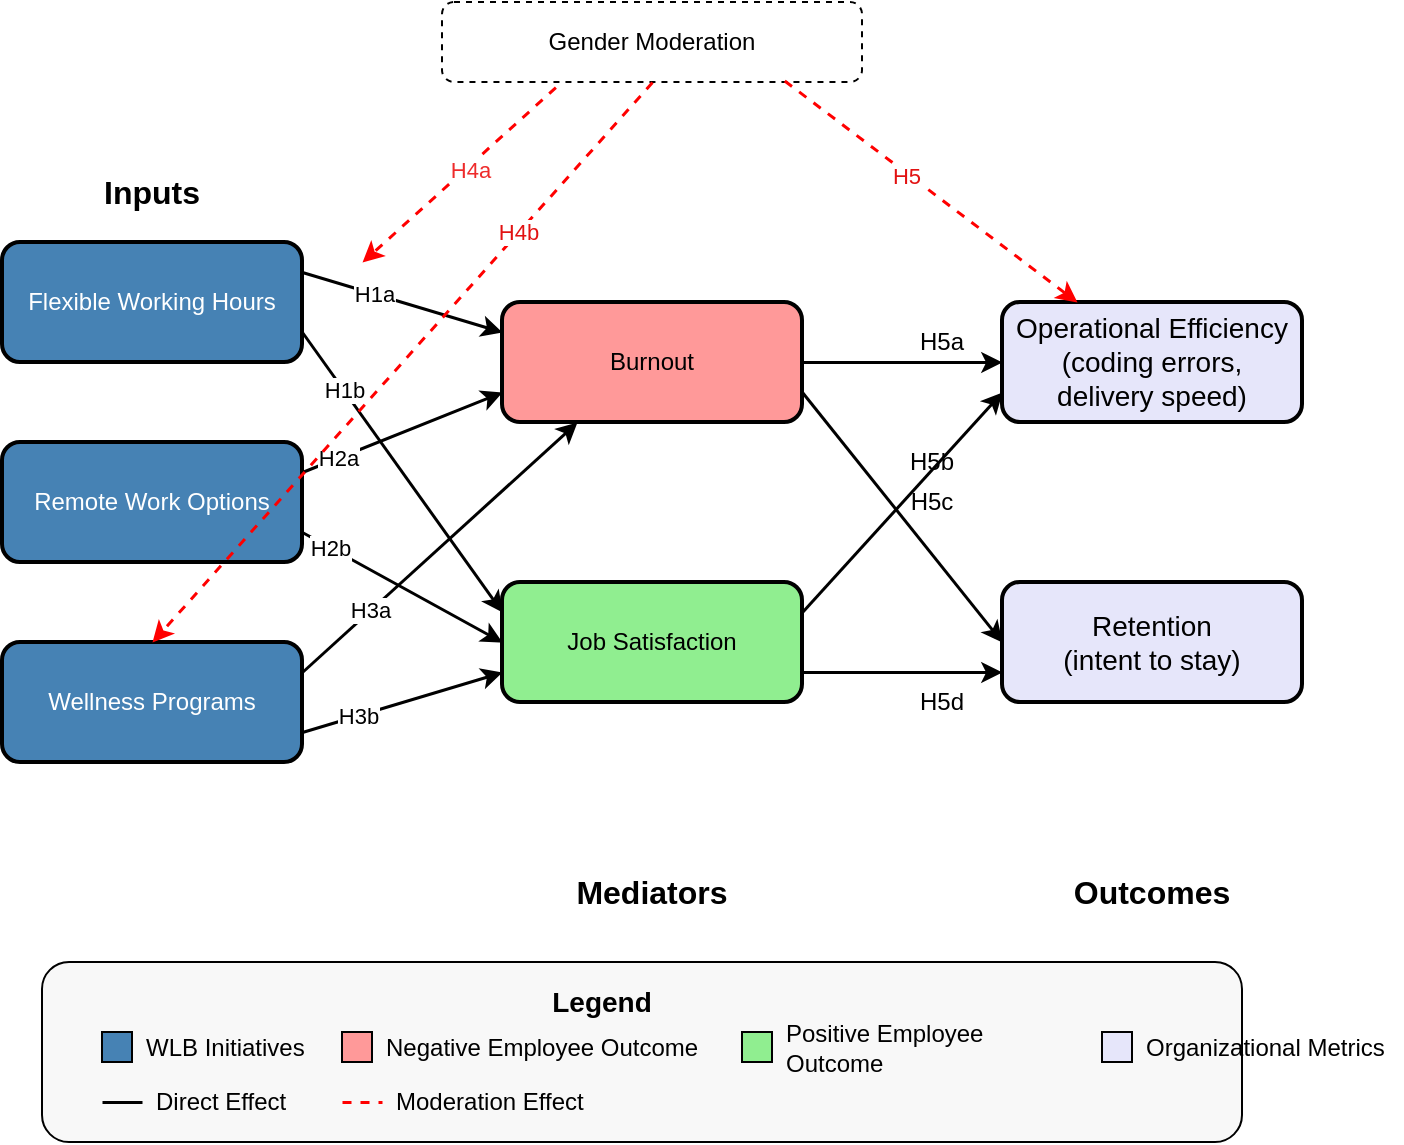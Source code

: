 <mxfile version="26.1.3">
  <diagram name="Work-Life Balance Initiatives Conceptual Model" id="J_pW7Pdx2sPQsrdDxJ0A">
    <mxGraphModel dx="1055" dy="559" grid="1" gridSize="10" guides="1" tooltips="1" connect="1" arrows="1" fold="1" page="1" pageScale="1" pageWidth="1169" pageHeight="827" math="0" shadow="0">
      <root>
        <mxCell id="0" />
        <mxCell id="1" parent="0" />
        <mxCell id="mKm7KI8KSEGcFYa6v3Hf-3" value="Flexible Working Hours" style="rounded=1;whiteSpace=wrap;html=1;fillColor=#4682B4;strokeColor=#000000;strokeWidth=2;fontColor=#FFFFFF;" parent="1" vertex="1">
          <mxGeometry x="100" y="140" width="150" height="60" as="geometry" />
        </mxCell>
        <mxCell id="mKm7KI8KSEGcFYa6v3Hf-4" value="Remote Work Options" style="rounded=1;whiteSpace=wrap;html=1;fillColor=#4682B4;strokeColor=#000000;strokeWidth=2;fontColor=#FFFFFF;" parent="1" vertex="1">
          <mxGeometry x="100" y="240" width="150" height="60" as="geometry" />
        </mxCell>
        <mxCell id="mKm7KI8KSEGcFYa6v3Hf-5" value="Wellness Programs" style="rounded=1;whiteSpace=wrap;html=1;fillColor=#4682B4;strokeColor=#000000;strokeWidth=2;fontColor=#FFFFFF;" parent="1" vertex="1">
          <mxGeometry x="100" y="340" width="150" height="60" as="geometry" />
        </mxCell>
        <mxCell id="mKm7KI8KSEGcFYa6v3Hf-6" value="Burnout" style="rounded=1;whiteSpace=wrap;html=1;fillColor=#FF9999;strokeColor=#000000;strokeWidth=2;" parent="1" vertex="1">
          <mxGeometry x="350" y="170" width="150" height="60" as="geometry" />
        </mxCell>
        <mxCell id="mKm7KI8KSEGcFYa6v3Hf-7" value="Job Satisfaction" style="rounded=1;whiteSpace=wrap;html=1;fillColor=#90EE90;strokeColor=#000000;strokeWidth=2;" parent="1" vertex="1">
          <mxGeometry x="350" y="310" width="150" height="60" as="geometry" />
        </mxCell>
        <mxCell id="mKm7KI8KSEGcFYa6v3Hf-8" value="Operational Efficiency&#xa;(coding errors, delivery speed)" style="rounded=1;whiteSpace=wrap;html=1;fillColor=#E6E6FA;strokeColor=#000000;strokeWidth=2;fontSize=14;spacingTop=0;spacing=5;verticalAlign=middle;" parent="1" vertex="1">
          <mxGeometry x="600" y="170" width="150" height="60" as="geometry" />
        </mxCell>
        <mxCell id="mKm7KI8KSEGcFYa6v3Hf-9" value="Retention&#xa;(intent to stay)" style="rounded=1;whiteSpace=wrap;html=1;fillColor=#E6E6FA;strokeColor=#000000;strokeWidth=2;fontSize=14;spacingTop=0;spacing=5;verticalAlign=middle;" parent="1" vertex="1">
          <mxGeometry x="600" y="310" width="150" height="60" as="geometry" />
        </mxCell>
        <mxCell id="mKm7KI8KSEGcFYa6v3Hf-10" value="Gender Moderation" style="rounded=1;whiteSpace=wrap;html=1;fillColor=none;strokeColor=#000000;strokeWidth=1;dashed=1;" parent="1" vertex="1">
          <mxGeometry x="320" y="20" width="210" height="40" as="geometry" />
        </mxCell>
        <mxCell id="mKm7KI8KSEGcFYa6v3Hf-11" value="Inputs" style="text;html=1;strokeColor=none;fillColor=none;align=center;verticalAlign=middle;whiteSpace=wrap;rounded=0;fontSize=16;fontStyle=1" parent="1" vertex="1">
          <mxGeometry x="125" y="100" width="100" height="30" as="geometry" />
        </mxCell>
        <mxCell id="mKm7KI8KSEGcFYa6v3Hf-12" value="Mediators" style="text;html=1;strokeColor=none;fillColor=none;align=center;verticalAlign=middle;whiteSpace=wrap;rounded=0;fontSize=16;fontStyle=1" parent="1" vertex="1">
          <mxGeometry x="375" y="450" width="100" height="30" as="geometry" />
        </mxCell>
        <mxCell id="mKm7KI8KSEGcFYa6v3Hf-13" value="Outcomes" style="text;html=1;strokeColor=none;fillColor=none;align=center;verticalAlign=middle;whiteSpace=wrap;rounded=0;fontSize=16;fontStyle=1" parent="1" vertex="1">
          <mxGeometry x="625" y="450" width="100" height="30" as="geometry" />
        </mxCell>
        <mxCell id="mKm7KI8KSEGcFYa6v3Hf-14" value="" style="rounded=1;whiteSpace=wrap;html=1;fillColor=#F8F8F8;strokeColor=#000000;strokeWidth=1;" parent="1" vertex="1">
          <mxGeometry x="120" y="500" width="600" height="90" as="geometry" />
        </mxCell>
        <mxCell id="mKm7KI8KSEGcFYa6v3Hf-15" value="Legend" style="text;html=1;strokeColor=none;fillColor=none;align=center;verticalAlign=middle;whiteSpace=wrap;rounded=0;fontSize=14;fontStyle=1" parent="1" vertex="1">
          <mxGeometry x="350" y="510" width="100" height="20" as="geometry" />
        </mxCell>
        <mxCell id="mKm7KI8KSEGcFYa6v3Hf-16" value="" style="whiteSpace=wrap;html=1;aspect=fixed;fillColor=#4682B4;" parent="1" vertex="1">
          <mxGeometry x="150" y="535" width="15" height="15" as="geometry" />
        </mxCell>
        <mxCell id="mKm7KI8KSEGcFYa6v3Hf-17" value="WLB Initiatives" style="text;html=1;strokeColor=none;fillColor=none;align=left;verticalAlign=middle;whiteSpace=wrap;rounded=0;fontSize=12;" parent="1" vertex="1">
          <mxGeometry x="170" y="535" width="100" height="15" as="geometry" />
        </mxCell>
        <mxCell id="mKm7KI8KSEGcFYa6v3Hf-18" value="" style="whiteSpace=wrap;html=1;aspect=fixed;fillColor=#FF9999;" parent="1" vertex="1">
          <mxGeometry x="270" y="535" width="15" height="15" as="geometry" />
        </mxCell>
        <mxCell id="mKm7KI8KSEGcFYa6v3Hf-19" value="Negative Employee Outcome" style="text;html=1;strokeColor=none;fillColor=none;align=left;verticalAlign=middle;whiteSpace=wrap;rounded=0;fontSize=12;" parent="1" vertex="1">
          <mxGeometry x="290" y="535" width="160" height="15" as="geometry" />
        </mxCell>
        <mxCell id="mKm7KI8KSEGcFYa6v3Hf-20" value="" style="whiteSpace=wrap;html=1;aspect=fixed;fillColor=#90EE90;" parent="1" vertex="1">
          <mxGeometry x="470" y="535" width="15" height="15" as="geometry" />
        </mxCell>
        <mxCell id="mKm7KI8KSEGcFYa6v3Hf-21" value="Positive Employee Outcome" style="text;html=1;strokeColor=none;fillColor=none;align=left;verticalAlign=middle;whiteSpace=wrap;rounded=0;fontSize=12;" parent="1" vertex="1">
          <mxGeometry x="490" y="535" width="150" height="15" as="geometry" />
        </mxCell>
        <mxCell id="mKm7KI8KSEGcFYa6v3Hf-22" value="" style="whiteSpace=wrap;html=1;aspect=fixed;fillColor=#E6E6FA;" parent="1" vertex="1">
          <mxGeometry x="650" y="535" width="15" height="15" as="geometry" />
        </mxCell>
        <mxCell id="mKm7KI8KSEGcFYa6v3Hf-23" value="Organizational Metrics" style="text;html=1;strokeColor=none;fillColor=none;align=left;verticalAlign=middle;whiteSpace=wrap;rounded=0;fontSize=12;" parent="1" vertex="1">
          <mxGeometry x="670" y="535" width="130" height="15" as="geometry" />
        </mxCell>
        <mxCell id="mKm7KI8KSEGcFYa6v3Hf-24" value="" style="endArrow=none;html=1;rounded=0;strokeWidth=1.5;strokeColor=#000000;" parent="1" edge="1">
          <mxGeometry width="50" height="50" relative="1" as="geometry">
            <mxPoint x="150" y="570" as="sourcePoint" />
            <mxPoint x="170" y="570" as="targetPoint" />
          </mxGeometry>
        </mxCell>
        <mxCell id="mKm7KI8KSEGcFYa6v3Hf-25" value="Direct Effect" style="text;html=1;strokeColor=none;fillColor=none;align=left;verticalAlign=middle;whiteSpace=wrap;rounded=0;fontSize=12;" parent="1" vertex="1">
          <mxGeometry x="175" y="562" width="90" height="15" as="geometry" />
        </mxCell>
        <mxCell id="mKm7KI8KSEGcFYa6v3Hf-26" value="" style="endArrow=none;html=1;rounded=0;strokeWidth=1.5;strokeColor=#FF0000;dashed=1;" parent="1" edge="1">
          <mxGeometry width="50" height="50" relative="1" as="geometry">
            <mxPoint x="270" y="570" as="sourcePoint" />
            <mxPoint x="290" y="570" as="targetPoint" />
          </mxGeometry>
        </mxCell>
        <mxCell id="mKm7KI8KSEGcFYa6v3Hf-27" value="Moderation Effect" style="text;html=1;strokeColor=none;fillColor=none;align=left;verticalAlign=middle;whiteSpace=wrap;rounded=0;fontSize=12;" parent="1" vertex="1">
          <mxGeometry x="295" y="562" width="110" height="15" as="geometry" />
        </mxCell>
        <mxCell id="mKm7KI8KSEGcFYa6v3Hf-28" style="rounded=0;orthogonalLoop=1;jettySize=auto;html=1;exitX=1;exitY=0.25;exitDx=0;exitDy=0;entryX=0;entryY=0.25;entryDx=0;entryDy=0;strokeWidth=1.5;" parent="1" source="mKm7KI8KSEGcFYa6v3Hf-3" target="mKm7KI8KSEGcFYa6v3Hf-6" edge="1">
          <mxGeometry relative="1" as="geometry" />
        </mxCell>
        <mxCell id="0uAmDwNBtl5gDcz5Dm2i-3" value="H1a" style="edgeLabel;html=1;align=center;verticalAlign=middle;resizable=0;points=[];" vertex="1" connectable="0" parent="mKm7KI8KSEGcFYa6v3Hf-28">
          <mxGeometry x="-0.29" relative="1" as="geometry">
            <mxPoint as="offset" />
          </mxGeometry>
        </mxCell>
        <mxCell id="mKm7KI8KSEGcFYa6v3Hf-30" style="rounded=0;orthogonalLoop=1;jettySize=auto;html=1;exitX=1;exitY=0.75;exitDx=0;exitDy=0;entryX=0;entryY=0.25;entryDx=0;entryDy=0;strokeWidth=1.5;" parent="1" source="mKm7KI8KSEGcFYa6v3Hf-3" target="mKm7KI8KSEGcFYa6v3Hf-7" edge="1">
          <mxGeometry relative="1" as="geometry" />
        </mxCell>
        <mxCell id="0uAmDwNBtl5gDcz5Dm2i-11" value="H1b" style="edgeLabel;html=1;align=center;verticalAlign=middle;resizable=0;points=[];" vertex="1" connectable="0" parent="mKm7KI8KSEGcFYa6v3Hf-30">
          <mxGeometry x="-0.593" relative="1" as="geometry">
            <mxPoint as="offset" />
          </mxGeometry>
        </mxCell>
        <mxCell id="mKm7KI8KSEGcFYa6v3Hf-32" style="rounded=0;orthogonalLoop=1;jettySize=auto;html=1;exitX=1;exitY=0.25;exitDx=0;exitDy=0;entryX=0;entryY=0.75;entryDx=0;entryDy=0;strokeWidth=1.5;" parent="1" source="mKm7KI8KSEGcFYa6v3Hf-4" target="mKm7KI8KSEGcFYa6v3Hf-6" edge="1">
          <mxGeometry relative="1" as="geometry" />
        </mxCell>
        <mxCell id="0uAmDwNBtl5gDcz5Dm2i-4" value="H2a" style="edgeLabel;html=1;align=center;verticalAlign=middle;resizable=0;points=[];" vertex="1" connectable="0" parent="mKm7KI8KSEGcFYa6v3Hf-32">
          <mxGeometry x="-0.635" relative="1" as="geometry">
            <mxPoint as="offset" />
          </mxGeometry>
        </mxCell>
        <mxCell id="mKm7KI8KSEGcFYa6v3Hf-34" style="rounded=0;orthogonalLoop=1;jettySize=auto;html=1;exitX=1;exitY=0.75;exitDx=0;exitDy=0;entryX=0;entryY=0.5;entryDx=0;entryDy=0;strokeWidth=1.5;" parent="1" source="mKm7KI8KSEGcFYa6v3Hf-4" target="mKm7KI8KSEGcFYa6v3Hf-7" edge="1">
          <mxGeometry relative="1" as="geometry" />
        </mxCell>
        <mxCell id="0uAmDwNBtl5gDcz5Dm2i-10" value="H2b" style="edgeLabel;html=1;align=center;verticalAlign=middle;resizable=0;points=[];" vertex="1" connectable="0" parent="mKm7KI8KSEGcFYa6v3Hf-34">
          <mxGeometry x="-0.721" relative="1" as="geometry">
            <mxPoint as="offset" />
          </mxGeometry>
        </mxCell>
        <mxCell id="mKm7KI8KSEGcFYa6v3Hf-36" style="rounded=0;orthogonalLoop=1;jettySize=auto;html=1;exitX=1;exitY=0.25;exitDx=0;exitDy=0;entryX=0.25;entryY=1;entryDx=0;entryDy=0;strokeWidth=1.5;" parent="1" source="mKm7KI8KSEGcFYa6v3Hf-5" target="mKm7KI8KSEGcFYa6v3Hf-6" edge="1">
          <mxGeometry relative="1" as="geometry" />
        </mxCell>
        <mxCell id="0uAmDwNBtl5gDcz5Dm2i-7" value="H3a" style="edgeLabel;html=1;align=center;verticalAlign=middle;resizable=0;points=[];" vertex="1" connectable="0" parent="mKm7KI8KSEGcFYa6v3Hf-36">
          <mxGeometry x="-0.507" relative="1" as="geometry">
            <mxPoint as="offset" />
          </mxGeometry>
        </mxCell>
        <mxCell id="mKm7KI8KSEGcFYa6v3Hf-38" style="rounded=0;orthogonalLoop=1;jettySize=auto;html=1;exitX=1;exitY=0.75;exitDx=0;exitDy=0;entryX=0;entryY=0.75;entryDx=0;entryDy=0;strokeWidth=1.5;" parent="1" source="mKm7KI8KSEGcFYa6v3Hf-5" target="mKm7KI8KSEGcFYa6v3Hf-7" edge="1">
          <mxGeometry relative="1" as="geometry" />
        </mxCell>
        <mxCell id="0uAmDwNBtl5gDcz5Dm2i-6" value="H3b" style="edgeLabel;html=1;align=center;verticalAlign=middle;resizable=0;points=[];" vertex="1" connectable="0" parent="mKm7KI8KSEGcFYa6v3Hf-38">
          <mxGeometry x="-0.45" relative="1" as="geometry">
            <mxPoint as="offset" />
          </mxGeometry>
        </mxCell>
        <mxCell id="mKm7KI8KSEGcFYa6v3Hf-40" style="rounded=0;orthogonalLoop=1;jettySize=auto;html=1;exitX=1;exitY=0.5;exitDx=0;exitDy=0;entryX=0;entryY=0.5;entryDx=0;entryDy=0;strokeWidth=1.5;" parent="1" source="mKm7KI8KSEGcFYa6v3Hf-6" target="mKm7KI8KSEGcFYa6v3Hf-8" edge="1">
          <mxGeometry relative="1" as="geometry" />
        </mxCell>
        <mxCell id="mKm7KI8KSEGcFYa6v3Hf-41" value="H5a" style="text;html=1;strokeColor=none;fillColor=none;align=center;verticalAlign=middle;whiteSpace=wrap;rounded=0;fontSize=12;" parent="1" vertex="1">
          <mxGeometry x="550" y="180" width="40" height="20" as="geometry" />
        </mxCell>
        <mxCell id="mKm7KI8KSEGcFYa6v3Hf-42" style="rounded=0;orthogonalLoop=1;jettySize=auto;html=1;exitX=1;exitY=0.75;exitDx=0;exitDy=0;entryX=0;entryY=0.5;entryDx=0;entryDy=0;strokeWidth=1.5;" parent="1" source="mKm7KI8KSEGcFYa6v3Hf-6" target="mKm7KI8KSEGcFYa6v3Hf-9" edge="1">
          <mxGeometry relative="1" as="geometry" />
        </mxCell>
        <mxCell id="mKm7KI8KSEGcFYa6v3Hf-43" value="H5b" style="text;html=1;strokeColor=none;fillColor=none;align=center;verticalAlign=middle;whiteSpace=wrap;rounded=0;fontSize=12;" parent="1" vertex="1">
          <mxGeometry x="545" y="240" width="40" height="20" as="geometry" />
        </mxCell>
        <mxCell id="mKm7KI8KSEGcFYa6v3Hf-44" style="rounded=0;orthogonalLoop=1;jettySize=auto;html=1;exitX=1;exitY=0.25;exitDx=0;exitDy=0;entryX=0;entryY=0.75;entryDx=0;entryDy=0;strokeWidth=1.5;" parent="1" source="mKm7KI8KSEGcFYa6v3Hf-7" target="mKm7KI8KSEGcFYa6v3Hf-8" edge="1">
          <mxGeometry relative="1" as="geometry" />
        </mxCell>
        <mxCell id="mKm7KI8KSEGcFYa6v3Hf-45" value="H5c" style="text;html=1;strokeColor=none;fillColor=none;align=center;verticalAlign=middle;whiteSpace=wrap;rounded=0;fontSize=12;" parent="1" vertex="1">
          <mxGeometry x="545" y="260" width="40" height="20" as="geometry" />
        </mxCell>
        <mxCell id="mKm7KI8KSEGcFYa6v3Hf-46" style="rounded=0;orthogonalLoop=1;jettySize=auto;html=1;exitX=1;exitY=0.75;exitDx=0;exitDy=0;entryX=0;entryY=0.75;entryDx=0;entryDy=0;strokeWidth=1.5;" parent="1" source="mKm7KI8KSEGcFYa6v3Hf-7" target="mKm7KI8KSEGcFYa6v3Hf-9" edge="1">
          <mxGeometry relative="1" as="geometry" />
        </mxCell>
        <mxCell id="mKm7KI8KSEGcFYa6v3Hf-47" value="H5d" style="text;html=1;strokeColor=none;fillColor=none;align=center;verticalAlign=middle;whiteSpace=wrap;rounded=0;fontSize=12;" parent="1" vertex="1">
          <mxGeometry x="550" y="360" width="40" height="20" as="geometry" />
        </mxCell>
        <mxCell id="mKm7KI8KSEGcFYa6v3Hf-48" style="rounded=0;orthogonalLoop=1;jettySize=auto;html=1;exitX=0.27;exitY=1.064;exitDx=0;exitDy=0;strokeWidth=1.5;strokeColor=#FF0000;dashed=1;exitPerimeter=0;fontColor=light-dark(#ee2b2b, #ededed);" parent="1" source="mKm7KI8KSEGcFYa6v3Hf-10" edge="1">
          <mxGeometry relative="1" as="geometry">
            <mxPoint x="280" y="150" as="targetPoint" />
          </mxGeometry>
        </mxCell>
        <mxCell id="0uAmDwNBtl5gDcz5Dm2i-12" value="H4a" style="edgeLabel;html=1;align=center;verticalAlign=middle;resizable=0;points=[];fontColor=light-dark(#ee2b2b, #ededed);" vertex="1" connectable="0" parent="mKm7KI8KSEGcFYa6v3Hf-48">
          <mxGeometry x="-0.087" y="2" relative="1" as="geometry">
            <mxPoint as="offset" />
          </mxGeometry>
        </mxCell>
        <mxCell id="mKm7KI8KSEGcFYa6v3Hf-50" style="rounded=0;orthogonalLoop=1;jettySize=auto;html=1;exitX=0.5;exitY=1;exitDx=0;exitDy=0;entryX=0.5;entryY=0;entryDx=0;entryDy=0;strokeWidth=1.5;strokeColor=#FF0000;dashed=1;" parent="1" source="mKm7KI8KSEGcFYa6v3Hf-10" target="mKm7KI8KSEGcFYa6v3Hf-5" edge="1">
          <mxGeometry relative="1" as="geometry" />
        </mxCell>
        <mxCell id="0uAmDwNBtl5gDcz5Dm2i-14" value="&lt;font style=&quot;color: rgb(226, 18, 18);&quot;&gt;H4b&lt;/font&gt;" style="edgeLabel;html=1;align=center;verticalAlign=middle;resizable=0;points=[];" vertex="1" connectable="0" parent="mKm7KI8KSEGcFYa6v3Hf-50">
          <mxGeometry x="-0.464" relative="1" as="geometry">
            <mxPoint as="offset" />
          </mxGeometry>
        </mxCell>
        <mxCell id="mKm7KI8KSEGcFYa6v3Hf-52" style="rounded=0;orthogonalLoop=1;jettySize=auto;html=1;exitX=0.815;exitY=0.982;exitDx=0;exitDy=0;strokeWidth=1.5;strokeColor=#FF0000;dashed=1;entryX=0.25;entryY=0;entryDx=0;entryDy=0;exitPerimeter=0;" parent="1" source="mKm7KI8KSEGcFYa6v3Hf-10" edge="1" target="mKm7KI8KSEGcFYa6v3Hf-8">
          <mxGeometry relative="1" as="geometry">
            <mxPoint x="580" y="150" as="targetPoint" />
          </mxGeometry>
        </mxCell>
        <mxCell id="0uAmDwNBtl5gDcz5Dm2i-13" value="&lt;font style=&quot;color: rgb(226, 18, 18);&quot;&gt;H5&lt;/font&gt;" style="edgeLabel;html=1;align=center;verticalAlign=middle;resizable=0;points=[];" vertex="1" connectable="0" parent="mKm7KI8KSEGcFYa6v3Hf-52">
          <mxGeometry x="-0.163" y="-1" relative="1" as="geometry">
            <mxPoint as="offset" />
          </mxGeometry>
        </mxCell>
      </root>
    </mxGraphModel>
  </diagram>
</mxfile>
